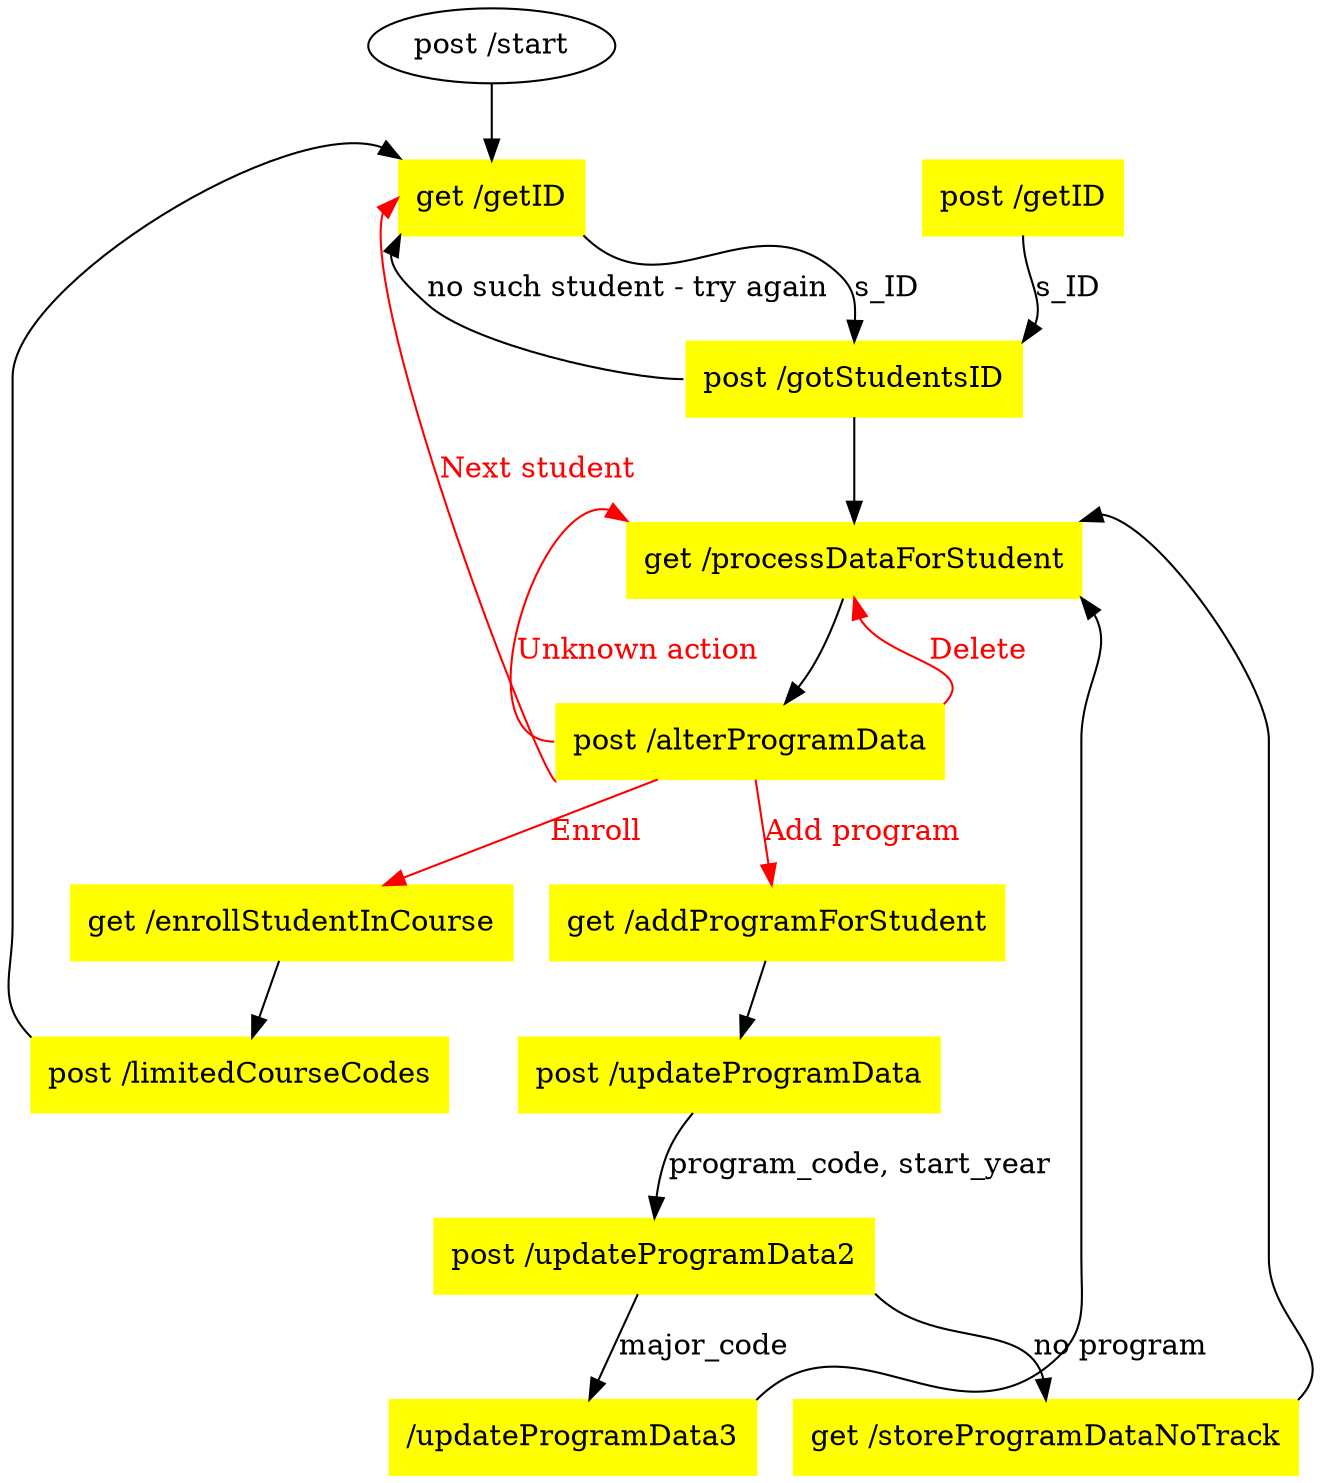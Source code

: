 digraph system {
# NOTE Arrows should point from the party initializing transactions
# Default style is for http (mainly GET requests, so data flow
# is reverse direction).
root="AdminIT";
edge [weight=10];

start_post [label="post /start", shape=ellipse];


getID_get  [label="get /getID", shape=box, style=filled, color=yellow, fontcolor=black];
getID_post [label="post /getID", shape=box, style=filled, color=yellow, fontcolor=black];
gotStudentsID_post [label="post /gotStudentsID", shape=box, style=filled, color=yellow, fontcolor=black];

processDataForStudent_get [label="get /processDataForStudent", shape=box, style=filled, color=yellow, fontcolor=black];

alterProgramData_post [label="post /alterProgramData", shape=box, style=filled, color=yellow, fontcolor=black ];
updateProgramData_post [label="post /updateProgramData", shape=box, style=filled, color=yellow, fontcolor=black ];
updateProgramData2_post [label="post /updateProgramData2", shape=box, style=filled, color=yellow, fontcolor=black ];
updateProgramData3_post [label="/updateProgramData3", shape=box, style=filled, color=yellow, fontcolor=black ];

addProgramForStudent_get [label="get /addProgramForStudent", shape=box, style=filled, color=yellow, fontcolor=black ];
storeProgramDataNoTrack_get [label="get /storeProgramDataNoTrack",  shape=box, style=filled, color=yellow, fontcolor=black ];

limitedCourseCodes_post [label="post /limitedCourseCodes",  shape=box, style=filled, color=yellow, fontcolor=black ];

# add connections

start_post -> getID_get;

getID_get  -> gotStudentsID_post [label="s_ID", tailport=se, headport=n];
getID_post -> gotStudentsID_post [label="s_ID", tailport=s, headport=ne];

gotStudentsID_post -> processDataForStudent_get;
gotStudentsID_post -> getID_get [label="no such student - try again", tailport=w, headport=sw];

processDataForStudent_get -> alterProgramData_post
alterProgramData_post -> processDataForStudent_get [label="Delete", tailport=ne, headport=s, color=red, fontcolor=red];
alterProgramData_post -> addProgramForStudent_get [label="Add program", color=red, fontcolor=red];
alterProgramData_post -> enrollStudentInCourse_get [label="Enroll", color=red, fontcolor=red];
alterProgramData_post -> getID_get [label="Next student", tailport=sw, headport=w, color=red, fontcolor=red];
alterProgramData_post -> processDataForStudent_get [label="Unknown action", tailport=w, headport=nw, color=red, fontcolor=red];

addProgramForStudent_get [label="get /addProgramForStudent", shape=box, style=filled, color=yellow, fontcolor=black ];

addProgramForStudent_get  [label="get /addProgramForStudent", shape=box, style=filled, color=yellow, fontcolor=black ];

addProgramForStudent_get -> updateProgramData_post;
updateProgramData_post -> updateProgramData2_post [label="program_code, start_year"];
updateProgramData2_post -> updateProgramData3_post [label="major_code"];
updateProgramData2_post -> storeProgramDataNoTrack_get [label="no program", tailport=se, headport=n];

enrollStudentInCourse_get [label="get /enrollStudentInCourse", shape=box, style=filled, color=yellow, fontcolor=black ];
limitedCourseCodes_post [label="post /limitedCourseCodes", shape=box, style=filled, color=yellow, fontcolor=black ];

enrollStudentInCourse_get -> limitedCourseCodes_post;

storeProgramDataNoTrack_get -> processDataForStudent_get [tailport=ne, headport=ne];
updateProgramData3_post  -> processDataForStudent_get [tailport=ne, headport=se];


limitedCourseCodes_post -> getID_get  [tailport=nw, headport=nw];

}


